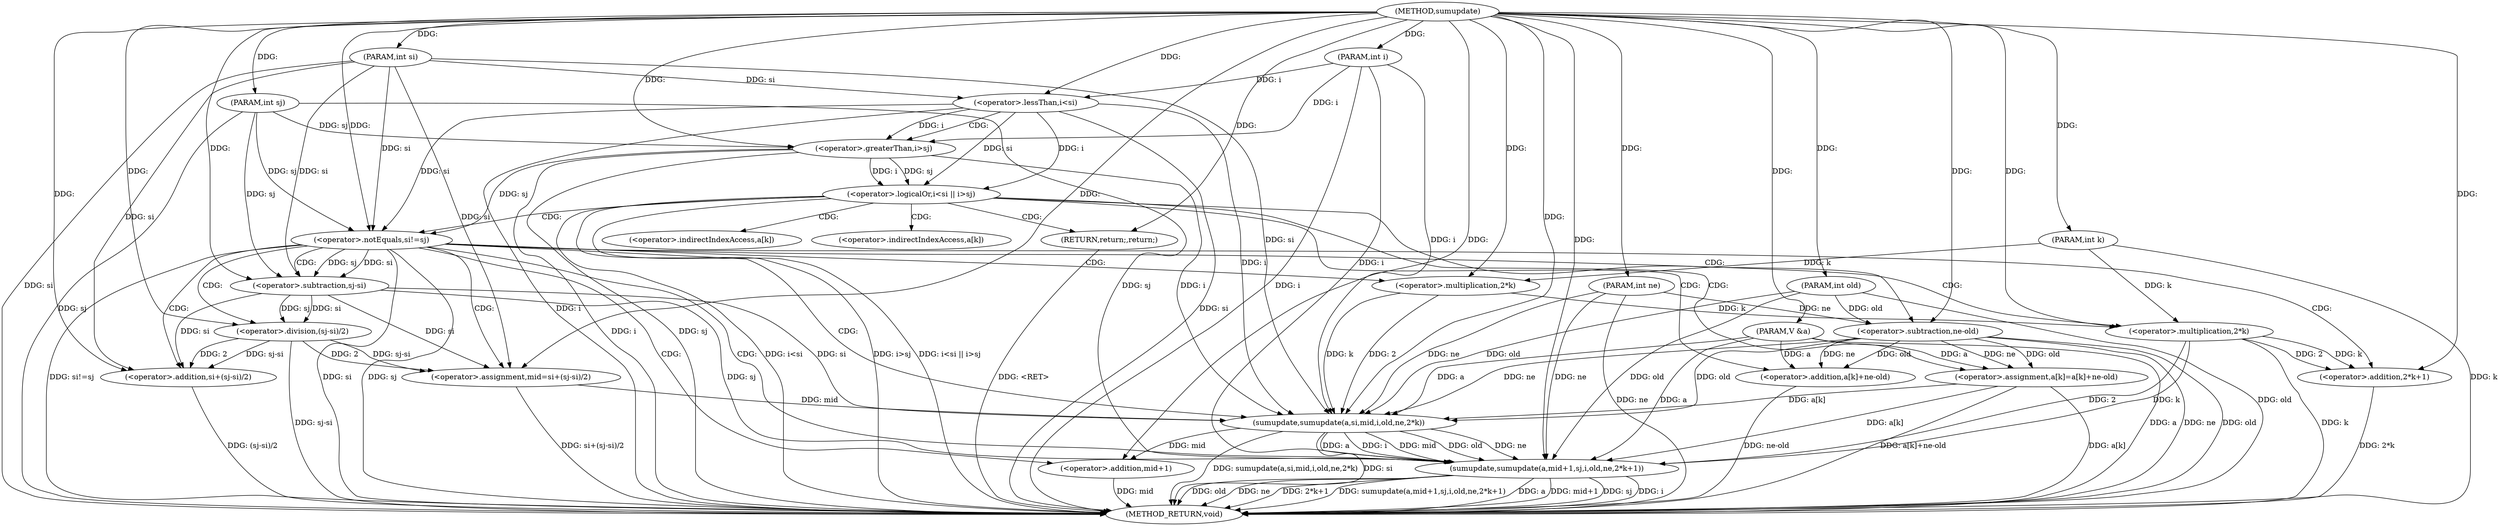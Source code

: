 digraph "sumupdate" {  
"1000524" [label = "(METHOD,sumupdate)" ]
"1000593" [label = "(METHOD_RETURN,void)" ]
"1000525" [label = "(PARAM,V &a)" ]
"1000526" [label = "(PARAM,int si)" ]
"1000527" [label = "(PARAM,int sj)" ]
"1000528" [label = "(PARAM,int i)" ]
"1000529" [label = "(PARAM,int old)" ]
"1000530" [label = "(PARAM,int ne)" ]
"1000531" [label = "(PARAM,int k)" ]
"1000543" [label = "(<operator>.assignment,a[k]=a[k]+ne-old)" ]
"1000534" [label = "(<operator>.logicalOr,i<si || i>sj)" ]
"1000555" [label = "(<operator>.notEquals,si!=sj)" ]
"1000542" [label = "(RETURN,return;,return;)" ]
"1000547" [label = "(<operator>.addition,a[k]+ne-old)" ]
"1000560" [label = "(<operator>.assignment,mid=si+(sj-si)/2)" ]
"1000569" [label = "(sumupdate,sumupdate(a,si,mid,i,old,ne,2*k))" ]
"1000579" [label = "(sumupdate,sumupdate(a,mid+1,sj,i,old,ne,2*k+1))" ]
"1000535" [label = "(<operator>.lessThan,i<si)" ]
"1000538" [label = "(<operator>.greaterThan,i>sj)" ]
"1000551" [label = "(<operator>.subtraction,ne-old)" ]
"1000562" [label = "(<operator>.addition,si+(sj-si)/2)" ]
"1000576" [label = "(<operator>.multiplication,2*k)" ]
"1000581" [label = "(<operator>.addition,mid+1)" ]
"1000588" [label = "(<operator>.addition,2*k+1)" ]
"1000564" [label = "(<operator>.division,(sj-si)/2)" ]
"1000589" [label = "(<operator>.multiplication,2*k)" ]
"1000565" [label = "(<operator>.subtraction,sj-si)" ]
"1000544" [label = "(<operator>.indirectIndexAccess,a[k])" ]
"1000548" [label = "(<operator>.indirectIndexAccess,a[k])" ]
  "1000525" -> "1000593"  [ label = "DDG: a"] 
  "1000526" -> "1000593"  [ label = "DDG: si"] 
  "1000527" -> "1000593"  [ label = "DDG: sj"] 
  "1000528" -> "1000593"  [ label = "DDG: i"] 
  "1000529" -> "1000593"  [ label = "DDG: old"] 
  "1000530" -> "1000593"  [ label = "DDG: ne"] 
  "1000531" -> "1000593"  [ label = "DDG: k"] 
  "1000535" -> "1000593"  [ label = "DDG: i"] 
  "1000535" -> "1000593"  [ label = "DDG: si"] 
  "1000534" -> "1000593"  [ label = "DDG: i<si"] 
  "1000538" -> "1000593"  [ label = "DDG: i"] 
  "1000538" -> "1000593"  [ label = "DDG: sj"] 
  "1000534" -> "1000593"  [ label = "DDG: i>sj"] 
  "1000534" -> "1000593"  [ label = "DDG: i<si || i>sj"] 
  "1000543" -> "1000593"  [ label = "DDG: a[k]"] 
  "1000551" -> "1000593"  [ label = "DDG: ne"] 
  "1000551" -> "1000593"  [ label = "DDG: old"] 
  "1000547" -> "1000593"  [ label = "DDG: ne-old"] 
  "1000543" -> "1000593"  [ label = "DDG: a[k]+ne-old"] 
  "1000555" -> "1000593"  [ label = "DDG: si"] 
  "1000555" -> "1000593"  [ label = "DDG: sj"] 
  "1000555" -> "1000593"  [ label = "DDG: si!=sj"] 
  "1000564" -> "1000593"  [ label = "DDG: sj-si"] 
  "1000562" -> "1000593"  [ label = "DDG: (sj-si)/2"] 
  "1000560" -> "1000593"  [ label = "DDG: si+(sj-si)/2"] 
  "1000569" -> "1000593"  [ label = "DDG: si"] 
  "1000569" -> "1000593"  [ label = "DDG: sumupdate(a,si,mid,i,old,ne,2*k)"] 
  "1000579" -> "1000593"  [ label = "DDG: a"] 
  "1000581" -> "1000593"  [ label = "DDG: mid"] 
  "1000579" -> "1000593"  [ label = "DDG: mid+1"] 
  "1000579" -> "1000593"  [ label = "DDG: sj"] 
  "1000579" -> "1000593"  [ label = "DDG: i"] 
  "1000579" -> "1000593"  [ label = "DDG: old"] 
  "1000579" -> "1000593"  [ label = "DDG: ne"] 
  "1000589" -> "1000593"  [ label = "DDG: k"] 
  "1000588" -> "1000593"  [ label = "DDG: 2*k"] 
  "1000579" -> "1000593"  [ label = "DDG: 2*k+1"] 
  "1000579" -> "1000593"  [ label = "DDG: sumupdate(a,mid+1,sj,i,old,ne,2*k+1)"] 
  "1000542" -> "1000593"  [ label = "DDG: <RET>"] 
  "1000524" -> "1000525"  [ label = "DDG: "] 
  "1000524" -> "1000526"  [ label = "DDG: "] 
  "1000524" -> "1000527"  [ label = "DDG: "] 
  "1000524" -> "1000528"  [ label = "DDG: "] 
  "1000524" -> "1000529"  [ label = "DDG: "] 
  "1000524" -> "1000530"  [ label = "DDG: "] 
  "1000524" -> "1000531"  [ label = "DDG: "] 
  "1000525" -> "1000543"  [ label = "DDG: a"] 
  "1000551" -> "1000543"  [ label = "DDG: ne"] 
  "1000551" -> "1000543"  [ label = "DDG: old"] 
  "1000535" -> "1000534"  [ label = "DDG: i"] 
  "1000535" -> "1000534"  [ label = "DDG: si"] 
  "1000538" -> "1000534"  [ label = "DDG: sj"] 
  "1000538" -> "1000534"  [ label = "DDG: i"] 
  "1000524" -> "1000542"  [ label = "DDG: "] 
  "1000525" -> "1000547"  [ label = "DDG: a"] 
  "1000551" -> "1000547"  [ label = "DDG: ne"] 
  "1000551" -> "1000547"  [ label = "DDG: old"] 
  "1000535" -> "1000555"  [ label = "DDG: si"] 
  "1000526" -> "1000555"  [ label = "DDG: si"] 
  "1000524" -> "1000555"  [ label = "DDG: "] 
  "1000538" -> "1000555"  [ label = "DDG: sj"] 
  "1000527" -> "1000555"  [ label = "DDG: sj"] 
  "1000565" -> "1000560"  [ label = "DDG: si"] 
  "1000526" -> "1000560"  [ label = "DDG: si"] 
  "1000524" -> "1000560"  [ label = "DDG: "] 
  "1000564" -> "1000560"  [ label = "DDG: sj-si"] 
  "1000564" -> "1000560"  [ label = "DDG: 2"] 
  "1000528" -> "1000535"  [ label = "DDG: i"] 
  "1000524" -> "1000535"  [ label = "DDG: "] 
  "1000526" -> "1000535"  [ label = "DDG: si"] 
  "1000535" -> "1000538"  [ label = "DDG: i"] 
  "1000528" -> "1000538"  [ label = "DDG: i"] 
  "1000524" -> "1000538"  [ label = "DDG: "] 
  "1000527" -> "1000538"  [ label = "DDG: sj"] 
  "1000530" -> "1000551"  [ label = "DDG: ne"] 
  "1000524" -> "1000551"  [ label = "DDG: "] 
  "1000529" -> "1000551"  [ label = "DDG: old"] 
  "1000543" -> "1000569"  [ label = "DDG: a[k]"] 
  "1000525" -> "1000569"  [ label = "DDG: a"] 
  "1000524" -> "1000569"  [ label = "DDG: "] 
  "1000526" -> "1000569"  [ label = "DDG: si"] 
  "1000565" -> "1000569"  [ label = "DDG: si"] 
  "1000576" -> "1000569"  [ label = "DDG: k"] 
  "1000576" -> "1000569"  [ label = "DDG: 2"] 
  "1000560" -> "1000569"  [ label = "DDG: mid"] 
  "1000535" -> "1000569"  [ label = "DDG: i"] 
  "1000538" -> "1000569"  [ label = "DDG: i"] 
  "1000528" -> "1000569"  [ label = "DDG: i"] 
  "1000551" -> "1000569"  [ label = "DDG: ne"] 
  "1000530" -> "1000569"  [ label = "DDG: ne"] 
  "1000551" -> "1000569"  [ label = "DDG: old"] 
  "1000529" -> "1000569"  [ label = "DDG: old"] 
  "1000543" -> "1000579"  [ label = "DDG: a[k]"] 
  "1000569" -> "1000579"  [ label = "DDG: a"] 
  "1000525" -> "1000579"  [ label = "DDG: a"] 
  "1000524" -> "1000579"  [ label = "DDG: "] 
  "1000565" -> "1000579"  [ label = "DDG: sj"] 
  "1000527" -> "1000579"  [ label = "DDG: sj"] 
  "1000569" -> "1000579"  [ label = "DDG: i"] 
  "1000528" -> "1000579"  [ label = "DDG: i"] 
  "1000569" -> "1000579"  [ label = "DDG: mid"] 
  "1000589" -> "1000579"  [ label = "DDG: 2"] 
  "1000589" -> "1000579"  [ label = "DDG: k"] 
  "1000569" -> "1000579"  [ label = "DDG: old"] 
  "1000529" -> "1000579"  [ label = "DDG: old"] 
  "1000569" -> "1000579"  [ label = "DDG: ne"] 
  "1000530" -> "1000579"  [ label = "DDG: ne"] 
  "1000565" -> "1000562"  [ label = "DDG: si"] 
  "1000526" -> "1000562"  [ label = "DDG: si"] 
  "1000524" -> "1000562"  [ label = "DDG: "] 
  "1000564" -> "1000562"  [ label = "DDG: sj-si"] 
  "1000564" -> "1000562"  [ label = "DDG: 2"] 
  "1000524" -> "1000576"  [ label = "DDG: "] 
  "1000531" -> "1000576"  [ label = "DDG: k"] 
  "1000569" -> "1000581"  [ label = "DDG: mid"] 
  "1000524" -> "1000581"  [ label = "DDG: "] 
  "1000589" -> "1000588"  [ label = "DDG: 2"] 
  "1000589" -> "1000588"  [ label = "DDG: k"] 
  "1000524" -> "1000588"  [ label = "DDG: "] 
  "1000565" -> "1000564"  [ label = "DDG: sj"] 
  "1000565" -> "1000564"  [ label = "DDG: si"] 
  "1000524" -> "1000564"  [ label = "DDG: "] 
  "1000524" -> "1000589"  [ label = "DDG: "] 
  "1000576" -> "1000589"  [ label = "DDG: k"] 
  "1000531" -> "1000589"  [ label = "DDG: k"] 
  "1000555" -> "1000565"  [ label = "DDG: sj"] 
  "1000527" -> "1000565"  [ label = "DDG: sj"] 
  "1000524" -> "1000565"  [ label = "DDG: "] 
  "1000555" -> "1000565"  [ label = "DDG: si"] 
  "1000526" -> "1000565"  [ label = "DDG: si"] 
  "1000534" -> "1000555"  [ label = "CDG: "] 
  "1000534" -> "1000547"  [ label = "CDG: "] 
  "1000534" -> "1000543"  [ label = "CDG: "] 
  "1000534" -> "1000544"  [ label = "CDG: "] 
  "1000534" -> "1000548"  [ label = "CDG: "] 
  "1000534" -> "1000551"  [ label = "CDG: "] 
  "1000534" -> "1000542"  [ label = "CDG: "] 
  "1000555" -> "1000579"  [ label = "CDG: "] 
  "1000555" -> "1000560"  [ label = "CDG: "] 
  "1000555" -> "1000564"  [ label = "CDG: "] 
  "1000555" -> "1000576"  [ label = "CDG: "] 
  "1000555" -> "1000562"  [ label = "CDG: "] 
  "1000555" -> "1000565"  [ label = "CDG: "] 
  "1000555" -> "1000581"  [ label = "CDG: "] 
  "1000555" -> "1000588"  [ label = "CDG: "] 
  "1000555" -> "1000569"  [ label = "CDG: "] 
  "1000555" -> "1000589"  [ label = "CDG: "] 
  "1000535" -> "1000538"  [ label = "CDG: "] 
}
